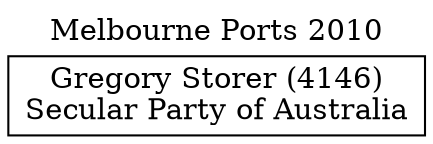 // House preference flow
digraph "Gregory Storer (4146)_Melbourne Ports_2010" {
	graph [label="Melbourne Ports 2010" labelloc=t mclimit=10]
	node [shape=box]
	"Gregory Storer (4146)" [label="Gregory Storer (4146)
Secular Party of Australia"]
}

